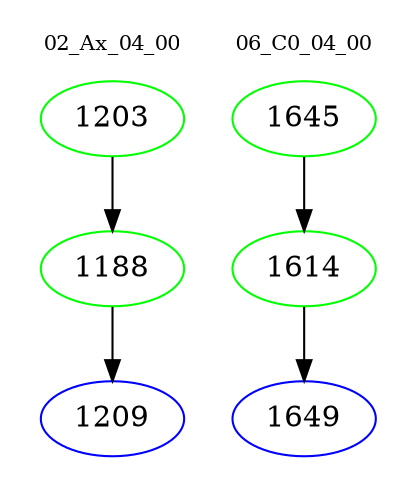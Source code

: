 digraph{
subgraph cluster_0 {
color = white
label = "02_Ax_04_00";
fontsize=10;
T0_1203 [label="1203", color="green"]
T0_1203 -> T0_1188 [color="black"]
T0_1188 [label="1188", color="green"]
T0_1188 -> T0_1209 [color="black"]
T0_1209 [label="1209", color="blue"]
}
subgraph cluster_1 {
color = white
label = "06_C0_04_00";
fontsize=10;
T1_1645 [label="1645", color="green"]
T1_1645 -> T1_1614 [color="black"]
T1_1614 [label="1614", color="green"]
T1_1614 -> T1_1649 [color="black"]
T1_1649 [label="1649", color="blue"]
}
}
